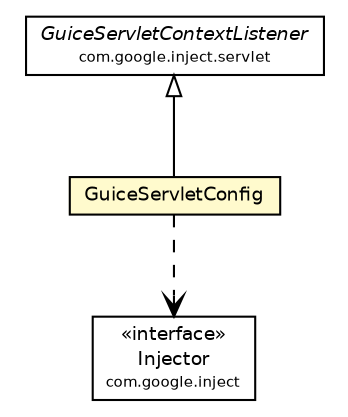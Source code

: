 #!/usr/local/bin/dot
#
# Class diagram 
# Generated by UmlGraph version 4.6 (http://www.spinellis.gr/sw/umlgraph)
#

digraph G {
	edge [fontname="Helvetica",fontsize=10,labelfontname="Helvetica",labelfontsize=10];
	node [fontname="Helvetica",fontsize=10,shape=plaintext];
	// br.net.meditec.server.inject.GuiceServletConfig
	c6554 [label=<<table border="0" cellborder="1" cellspacing="0" cellpadding="2" port="p" bgcolor="lemonChiffon" href="./GuiceServletConfig.html">
		<tr><td><table border="0" cellspacing="0" cellpadding="1">
			<tr><td> GuiceServletConfig </td></tr>
		</table></td></tr>
		</table>>, fontname="Helvetica", fontcolor="black", fontsize=9.0];
	//br.net.meditec.server.inject.GuiceServletConfig extends com.google.inject.servlet.GuiceServletContextListener
	c6561:p -> c6554:p [dir=back,arrowtail=empty];
	// br.net.meditec.server.inject.GuiceServletConfig DEPEND com.google.inject.Injector
	c6554:p -> c6564:p [taillabel="", label="", headlabel="", fontname="Helvetica", fontcolor="black", fontsize=10.0, color="black", arrowhead=open, style=dashed];
	// com.google.inject.Injector
	c6564 [label=<<table border="0" cellborder="1" cellspacing="0" cellpadding="2" port="p" href="http://java.sun.com/j2se/1.4.2/docs/api/com/google/inject/Injector.html">
		<tr><td><table border="0" cellspacing="0" cellpadding="1">
			<tr><td> &laquo;interface&raquo; </td></tr>
			<tr><td> Injector </td></tr>
			<tr><td><font point-size="7.0"> com.google.inject </font></td></tr>
		</table></td></tr>
		</table>>, fontname="Helvetica", fontcolor="black", fontsize=9.0];
	// com.google.inject.servlet.GuiceServletContextListener
	c6561 [label=<<table border="0" cellborder="1" cellspacing="0" cellpadding="2" port="p" href="http://java.sun.com/j2se/1.4.2/docs/api/com/google/inject/servlet/GuiceServletContextListener.html">
		<tr><td><table border="0" cellspacing="0" cellpadding="1">
			<tr><td><font face="Helvetica-Oblique"> GuiceServletContextListener </font></td></tr>
			<tr><td><font point-size="7.0"> com.google.inject.servlet </font></td></tr>
		</table></td></tr>
		</table>>, fontname="Helvetica", fontcolor="black", fontsize=9.0];
}

